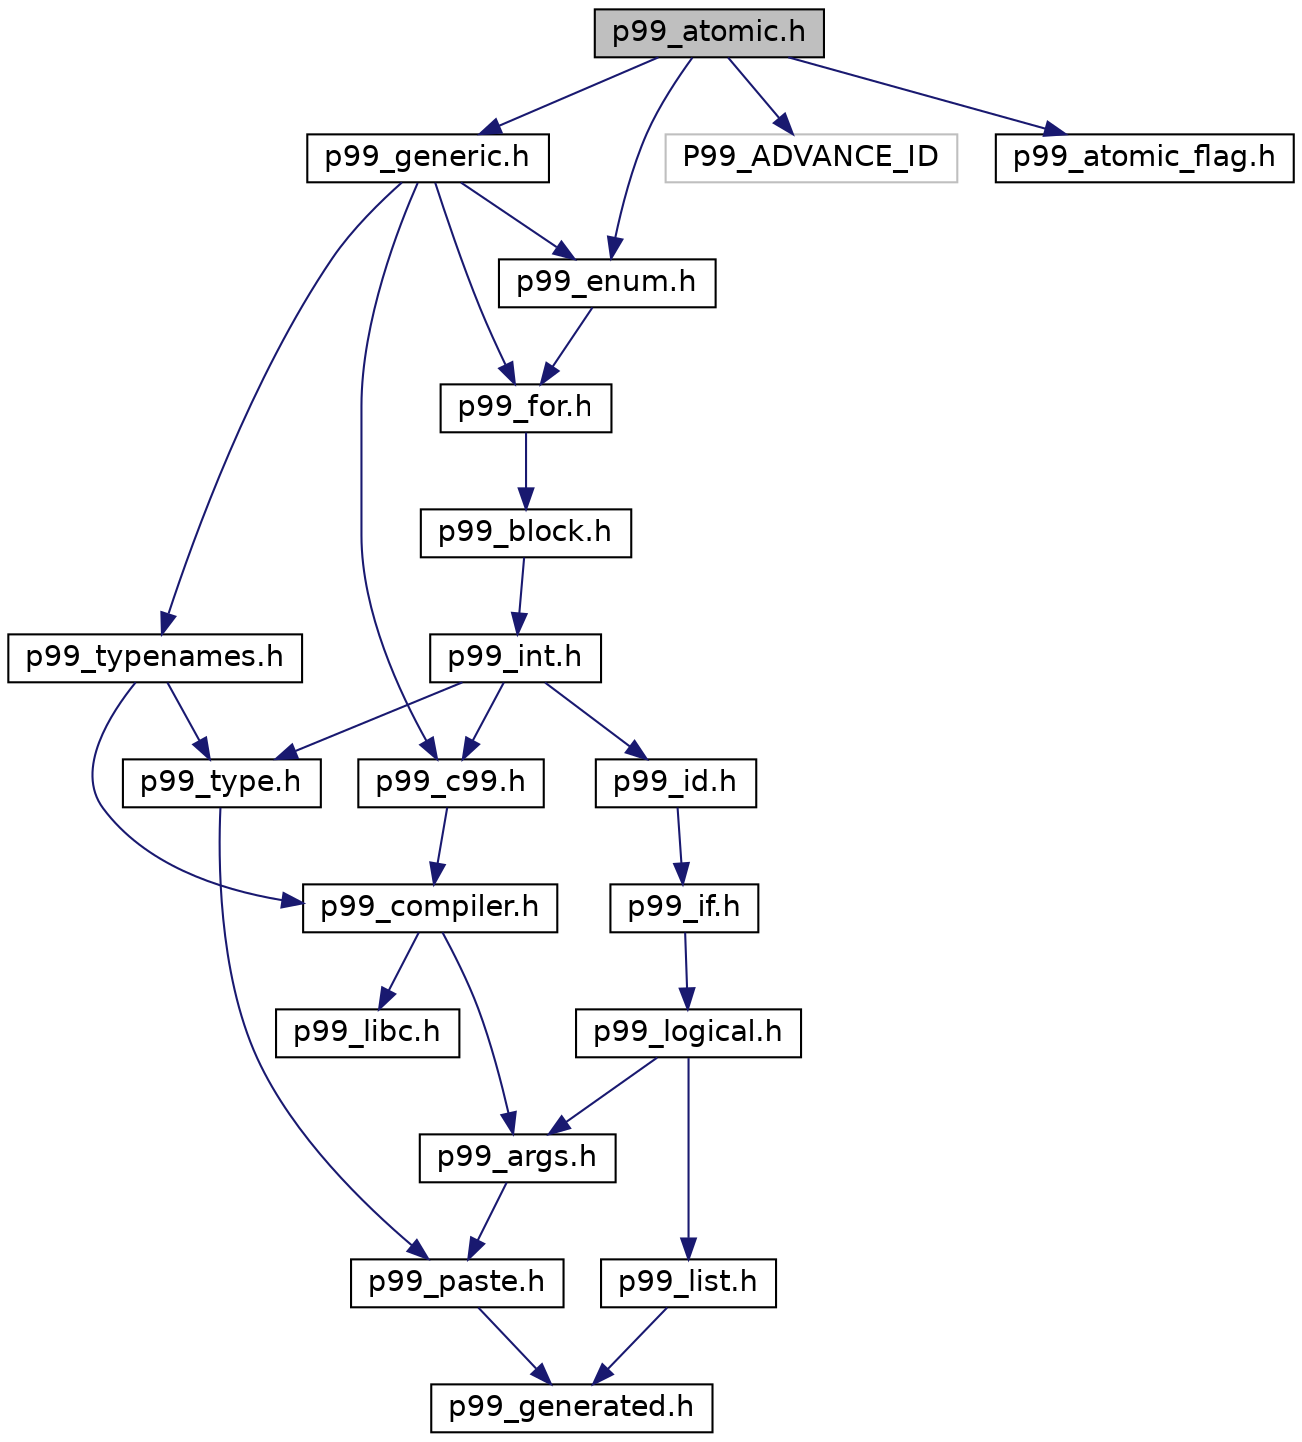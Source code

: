 digraph "p99_atomic.h"
{
 // LATEX_PDF_SIZE
  edge [fontname="Helvetica",fontsize="14",labelfontname="Helvetica",labelfontsize="14"];
  node [fontname="Helvetica",fontsize="14",shape=record];
  Node1 [label="p99_atomic.h",height=0.2,width=0.4,color="black", fillcolor="grey75", style="filled", fontcolor="black",tooltip=" "];
  Node1 -> Node2 [color="midnightblue",fontsize="14",style="solid",fontname="Helvetica"];
  Node2 [label="p99_enum.h",height=0.2,width=0.4,color="black", fillcolor="white", style="filled",URL="$p99__enum_8h.html",tooltip=" "];
  Node2 -> Node3 [color="midnightblue",fontsize="14",style="solid",fontname="Helvetica"];
  Node3 [label="p99_for.h",height=0.2,width=0.4,color="black", fillcolor="white", style="filled",URL="$p99__for_8h.html",tooltip="A preprocessor for loop implementation and some derived list handling macros."];
  Node3 -> Node4 [color="midnightblue",fontsize="14",style="solid",fontname="Helvetica"];
  Node4 [label="p99_block.h",height=0.2,width=0.4,color="black", fillcolor="white", style="filled",URL="$p99__block_8h.html",tooltip="Macros that implement controlling blocks."];
  Node4 -> Node5 [color="midnightblue",fontsize="14",style="solid",fontname="Helvetica"];
  Node5 [label="p99_int.h",height=0.2,width=0.4,color="black", fillcolor="white", style="filled",URL="$p99__int_8h.html",tooltip="Macros handling integer types and initialization."];
  Node5 -> Node6 [color="midnightblue",fontsize="14",style="solid",fontname="Helvetica"];
  Node6 [label="p99_c99.h",height=0.2,width=0.4,color="black", fillcolor="white", style="filled",URL="$p99__c99_8h.html",tooltip="C99 specific include files that are required by the standard."];
  Node6 -> Node7 [color="midnightblue",fontsize="14",style="solid",fontname="Helvetica"];
  Node7 [label="p99_compiler.h",height=0.2,width=0.4,color="black", fillcolor="white", style="filled",URL="$p99__compiler_8h.html",tooltip="Group compiler dependencies together in one file."];
  Node7 -> Node8 [color="midnightblue",fontsize="14",style="solid",fontname="Helvetica"];
  Node8 [label="p99_args.h",height=0.2,width=0.4,color="black", fillcolor="white", style="filled",URL="$p99__args_8h.html",tooltip="Providing macros that handle variadic macro argument lists."];
  Node8 -> Node9 [color="midnightblue",fontsize="14",style="solid",fontname="Helvetica"];
  Node9 [label="p99_paste.h",height=0.2,width=0.4,color="black", fillcolor="white", style="filled",URL="$p99__paste_8h.html",tooltip="macros that paste tokens in a predictable way"];
  Node9 -> Node10 [color="midnightblue",fontsize="14",style="solid",fontname="Helvetica"];
  Node10 [label="p99_generated.h",height=0.2,width=0.4,color="black", fillcolor="white", style="filled",URL="$p99__generated_8h.html",tooltip="automatically generated macros to handle variadic macros."];
  Node7 -> Node11 [color="midnightblue",fontsize="14",style="solid",fontname="Helvetica"];
  Node11 [label="p99_libc.h",height=0.2,width=0.4,color="black", fillcolor="white", style="filled",URL="$p99__libc_8h.html",tooltip="Group C library dependencies together in one file."];
  Node5 -> Node12 [color="midnightblue",fontsize="14",style="solid",fontname="Helvetica"];
  Node12 [label="p99_id.h",height=0.2,width=0.4,color="black", fillcolor="white", style="filled",URL="$p99__id_8h.html",tooltip="Implement a simple FILEID that changes each time this file is included somewhere."];
  Node12 -> Node13 [color="midnightblue",fontsize="14",style="solid",fontname="Helvetica"];
  Node13 [label="p99_if.h",height=0.2,width=0.4,color="black", fillcolor="white", style="filled",URL="$p99__if_8h.html",tooltip="preprocessor conditionals to use inside macros"];
  Node13 -> Node14 [color="midnightblue",fontsize="14",style="solid",fontname="Helvetica"];
  Node14 [label="p99_logical.h",height=0.2,width=0.4,color="black", fillcolor="white", style="filled",URL="$p99__logical_8h.html",tooltip="macros to handle Boolean conditions at compile time."];
  Node14 -> Node8 [color="midnightblue",fontsize="14",style="solid",fontname="Helvetica"];
  Node14 -> Node15 [color="midnightblue",fontsize="14",style="solid",fontname="Helvetica"];
  Node15 [label="p99_list.h",height=0.2,width=0.4,color="black", fillcolor="white", style="filled",URL="$p99__list_8h.html",tooltip="Basis macros to process the parameter list of a variadic macro."];
  Node15 -> Node10 [color="midnightblue",fontsize="14",style="solid",fontname="Helvetica"];
  Node5 -> Node16 [color="midnightblue",fontsize="14",style="solid",fontname="Helvetica"];
  Node16 [label="p99_type.h",height=0.2,width=0.4,color="black", fillcolor="white", style="filled",URL="$p99__type_8h.html",tooltip=" "];
  Node16 -> Node9 [color="midnightblue",fontsize="14",style="solid",fontname="Helvetica"];
  Node1 -> Node17 [color="midnightblue",fontsize="14",style="solid",fontname="Helvetica"];
  Node17 [label="p99_generic.h",height=0.2,width=0.4,color="black", fillcolor="white", style="filled",URL="$p99__generic_8h.html",tooltip=" "];
  Node17 -> Node3 [color="midnightblue",fontsize="14",style="solid",fontname="Helvetica"];
  Node17 -> Node2 [color="midnightblue",fontsize="14",style="solid",fontname="Helvetica"];
  Node17 -> Node18 [color="midnightblue",fontsize="14",style="solid",fontname="Helvetica"];
  Node18 [label="p99_typenames.h",height=0.2,width=0.4,color="black", fillcolor="white", style="filled",URL="$p99__typenames_8h.html",tooltip="Declare types derived from the standard types."];
  Node18 -> Node7 [color="midnightblue",fontsize="14",style="solid",fontname="Helvetica"];
  Node18 -> Node16 [color="midnightblue",fontsize="14",style="solid",fontname="Helvetica"];
  Node17 -> Node6 [color="midnightblue",fontsize="14",style="solid",fontname="Helvetica"];
  Node1 -> Node19 [color="midnightblue",fontsize="14",style="solid",fontname="Helvetica"];
  Node19 [label="P99_ADVANCE_ID",height=0.2,width=0.4,color="grey75", fillcolor="white", style="filled",tooltip=" "];
  Node1 -> Node20 [color="midnightblue",fontsize="14",style="solid",fontname="Helvetica"];
  Node20 [label="p99_atomic_flag.h",height=0.2,width=0.4,color="black", fillcolor="white", style="filled",URL="$p99__atomic__flag_8h.html",tooltip=" "];
}
